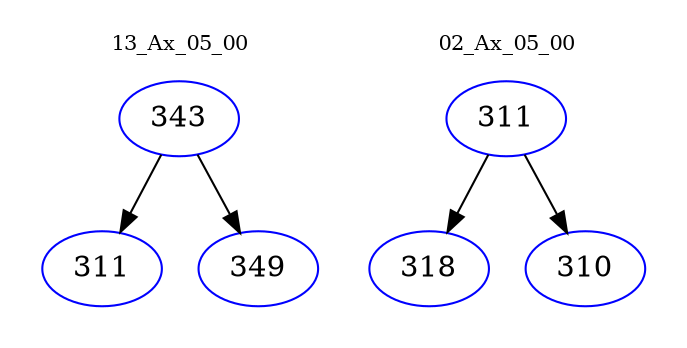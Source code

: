 digraph{
subgraph cluster_0 {
color = white
label = "13_Ax_05_00";
fontsize=10;
T0_343 [label="343", color="blue"]
T0_343 -> T0_311 [color="black"]
T0_311 [label="311", color="blue"]
T0_343 -> T0_349 [color="black"]
T0_349 [label="349", color="blue"]
}
subgraph cluster_1 {
color = white
label = "02_Ax_05_00";
fontsize=10;
T1_311 [label="311", color="blue"]
T1_311 -> T1_318 [color="black"]
T1_318 [label="318", color="blue"]
T1_311 -> T1_310 [color="black"]
T1_310 [label="310", color="blue"]
}
}
